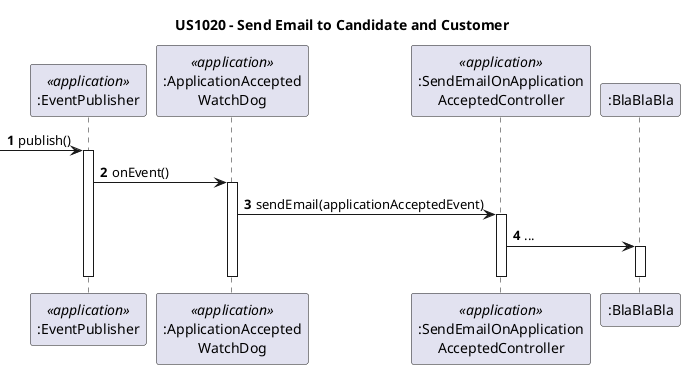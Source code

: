 @startuml
autonumber

title US1020 - Send Email to Candidate and Customer


participant ":EventPublisher" as EP <<application>>
participant ":ApplicationAccepted\nWatchDog" as WD <<application>>
participant ":SendEmailOnApplication\nAcceptedController" as CTRL_EVENT <<application>>
participant ":BlaBlaBla" as ENTITY


 -> EP : publish()
activate EP

EP -> WD: onEvent()
activate WD

WD -> CTRL_EVENT: sendEmail(applicationAcceptedEvent)
activate CTRL_EVENT

CTRL_EVENT -> ENTITY: ...
activate ENTITY


deactivate ENTITY

deactivate WD
deactivate EP
deactivate CTRL_EVENT
'deactivate EMS


@enduml



